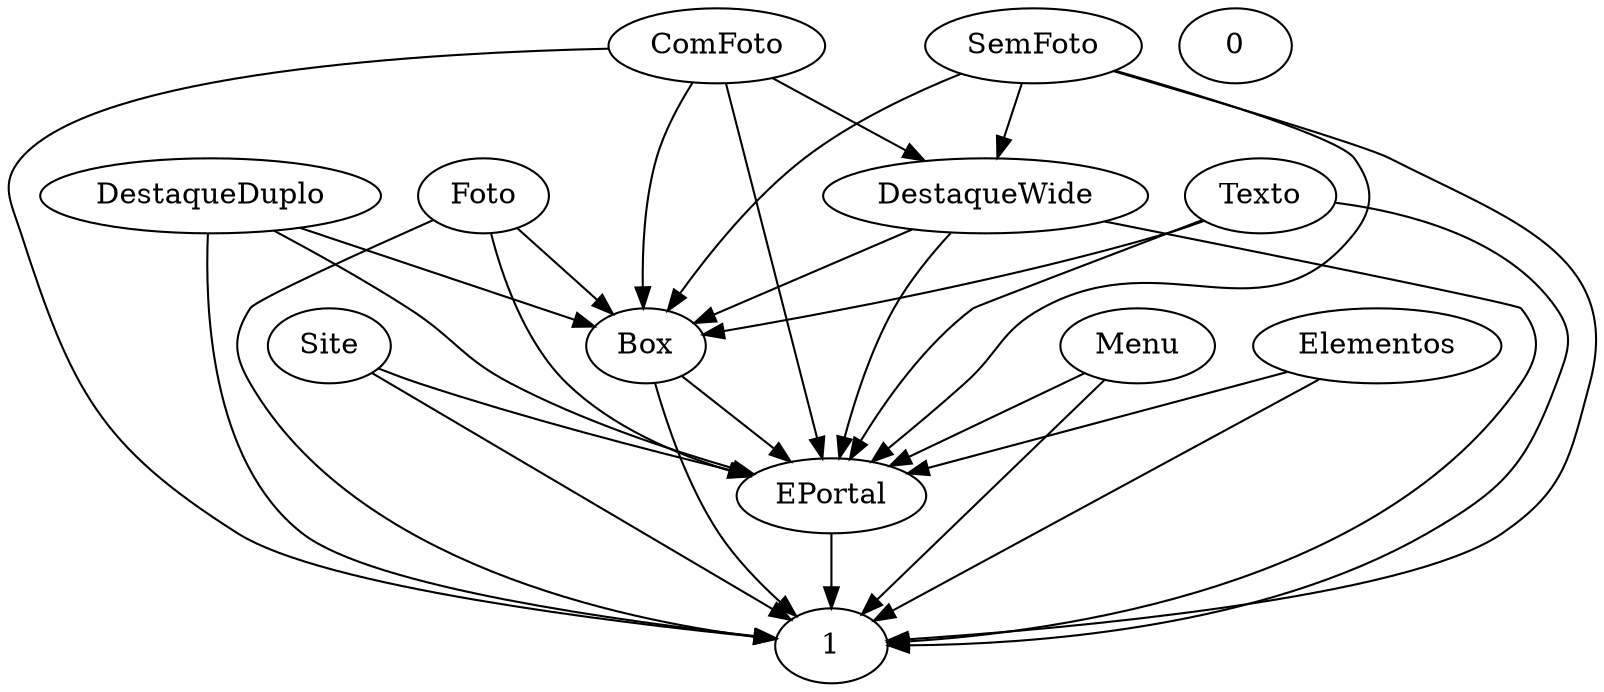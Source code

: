 digraph G {
  Foto;
  ComFoto;
  DestaqueDuplo;
  Site;
  Box;
  DestaqueWide;
  SemFoto;
  Texto;
  Menu;
  Elementos;
  EPortal;
  0;
  1;
  Texto -> Box;
  Menu -> EPortal;
  Elementos -> EPortal;
  Box -> EPortal;
  DestaqueWide -> Box;
  DestaqueDuplo -> Box;
  SemFoto -> DestaqueWide;
  Foto -> Box;
  ComFoto -> DestaqueWide;
  Site -> EPortal;
  EPortal -> 1;
  Foto -> EPortal;
  ComFoto -> Box;
  DestaqueDuplo -> EPortal;
  Site -> 1;
  Box -> 1;
  DestaqueWide -> EPortal;
  DestaqueWide -> 1;
  SemFoto -> Box;
  SemFoto -> EPortal;
  SemFoto -> 1;
  Texto -> EPortal;
  Texto -> 1;
  Menu -> 1;
  Elementos -> 1;
  Foto -> 1;
  ComFoto -> EPortal;
  ComFoto -> 1;
  DestaqueDuplo -> 1;
}
